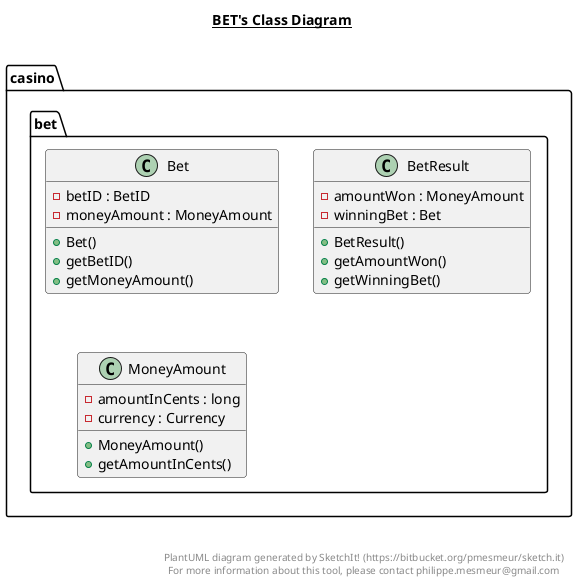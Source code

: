 @startuml

title __BET's Class Diagram__\n

 namespace casino {
   namespace bet {
     class casino.bet.Bet {
         - betID : BetID
         - moneyAmount : MoneyAmount
         + Bet()
         + getBetID()
         + getMoneyAmount()
     }
   }
 }


  namespace casino {
    namespace bet {
      class casino.bet.BetResult {
          - amountWon : MoneyAmount
          - winningBet : Bet
          + BetResult()
          + getAmountWon()
          + getWinningBet()
      }
    }
  }
  

 namespace casino {
   namespace bet {
     class casino.bet.MoneyAmount {
         - amountInCents : long
         - currency : Currency
         + MoneyAmount()
         + getAmountInCents()
     }
   }
 }
  



right footer


PlantUML diagram generated by SketchIt! (https://bitbucket.org/pmesmeur/sketch.it)
For more information about this tool, please contact philippe.mesmeur@gmail.com
endfooter

@enduml

